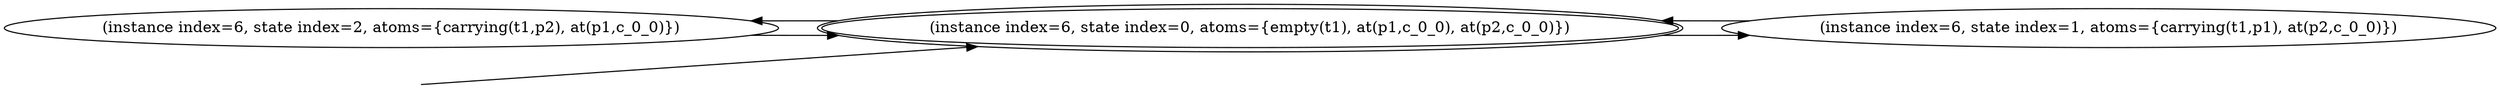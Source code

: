 digraph {
rankdir="LR"
s2[label="(instance index=6, state index=2, atoms={carrying(t1,p2), at(p1,c_0_0)})"]
s1[label="(instance index=6, state index=1, atoms={carrying(t1,p1), at(p2,c_0_0)})"]
s0[peripheries=2,label="(instance index=6, state index=0, atoms={empty(t1), at(p1,c_0_0), at(p2,c_0_0)})"]
Dangling [ label = "", style = invis ]
{ rank = same; Dangling }
Dangling -> s0
{ rank = same; s0}
{ rank = same; s0}
{
s2->s0
s1->s0
}
{
s0->s2
s0->s1
}
}
